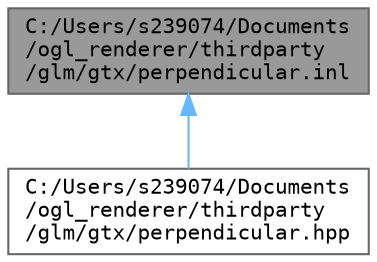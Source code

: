 digraph "C:/Users/s239074/Documents/ogl_renderer/thirdparty/glm/gtx/perpendicular.inl"
{
 // LATEX_PDF_SIZE
  bgcolor="transparent";
  edge [fontname=Terminal,fontsize=10,labelfontname=Helvetica,labelfontsize=10];
  node [fontname=Terminal,fontsize=10,shape=box,height=0.2,width=0.4];
  Node1 [label="C:/Users/s239074/Documents\l/ogl_renderer/thirdparty\l/glm/gtx/perpendicular.inl",height=0.2,width=0.4,color="gray40", fillcolor="grey60", style="filled", fontcolor="black",tooltip=" "];
  Node1 -> Node2 [dir="back",color="steelblue1",style="solid"];
  Node2 [label="C:/Users/s239074/Documents\l/ogl_renderer/thirdparty\l/glm/gtx/perpendicular.hpp",height=0.2,width=0.4,color="grey40", fillcolor="white", style="filled",URL="$perpendicular_8hpp.html",tooltip=" "];
}
